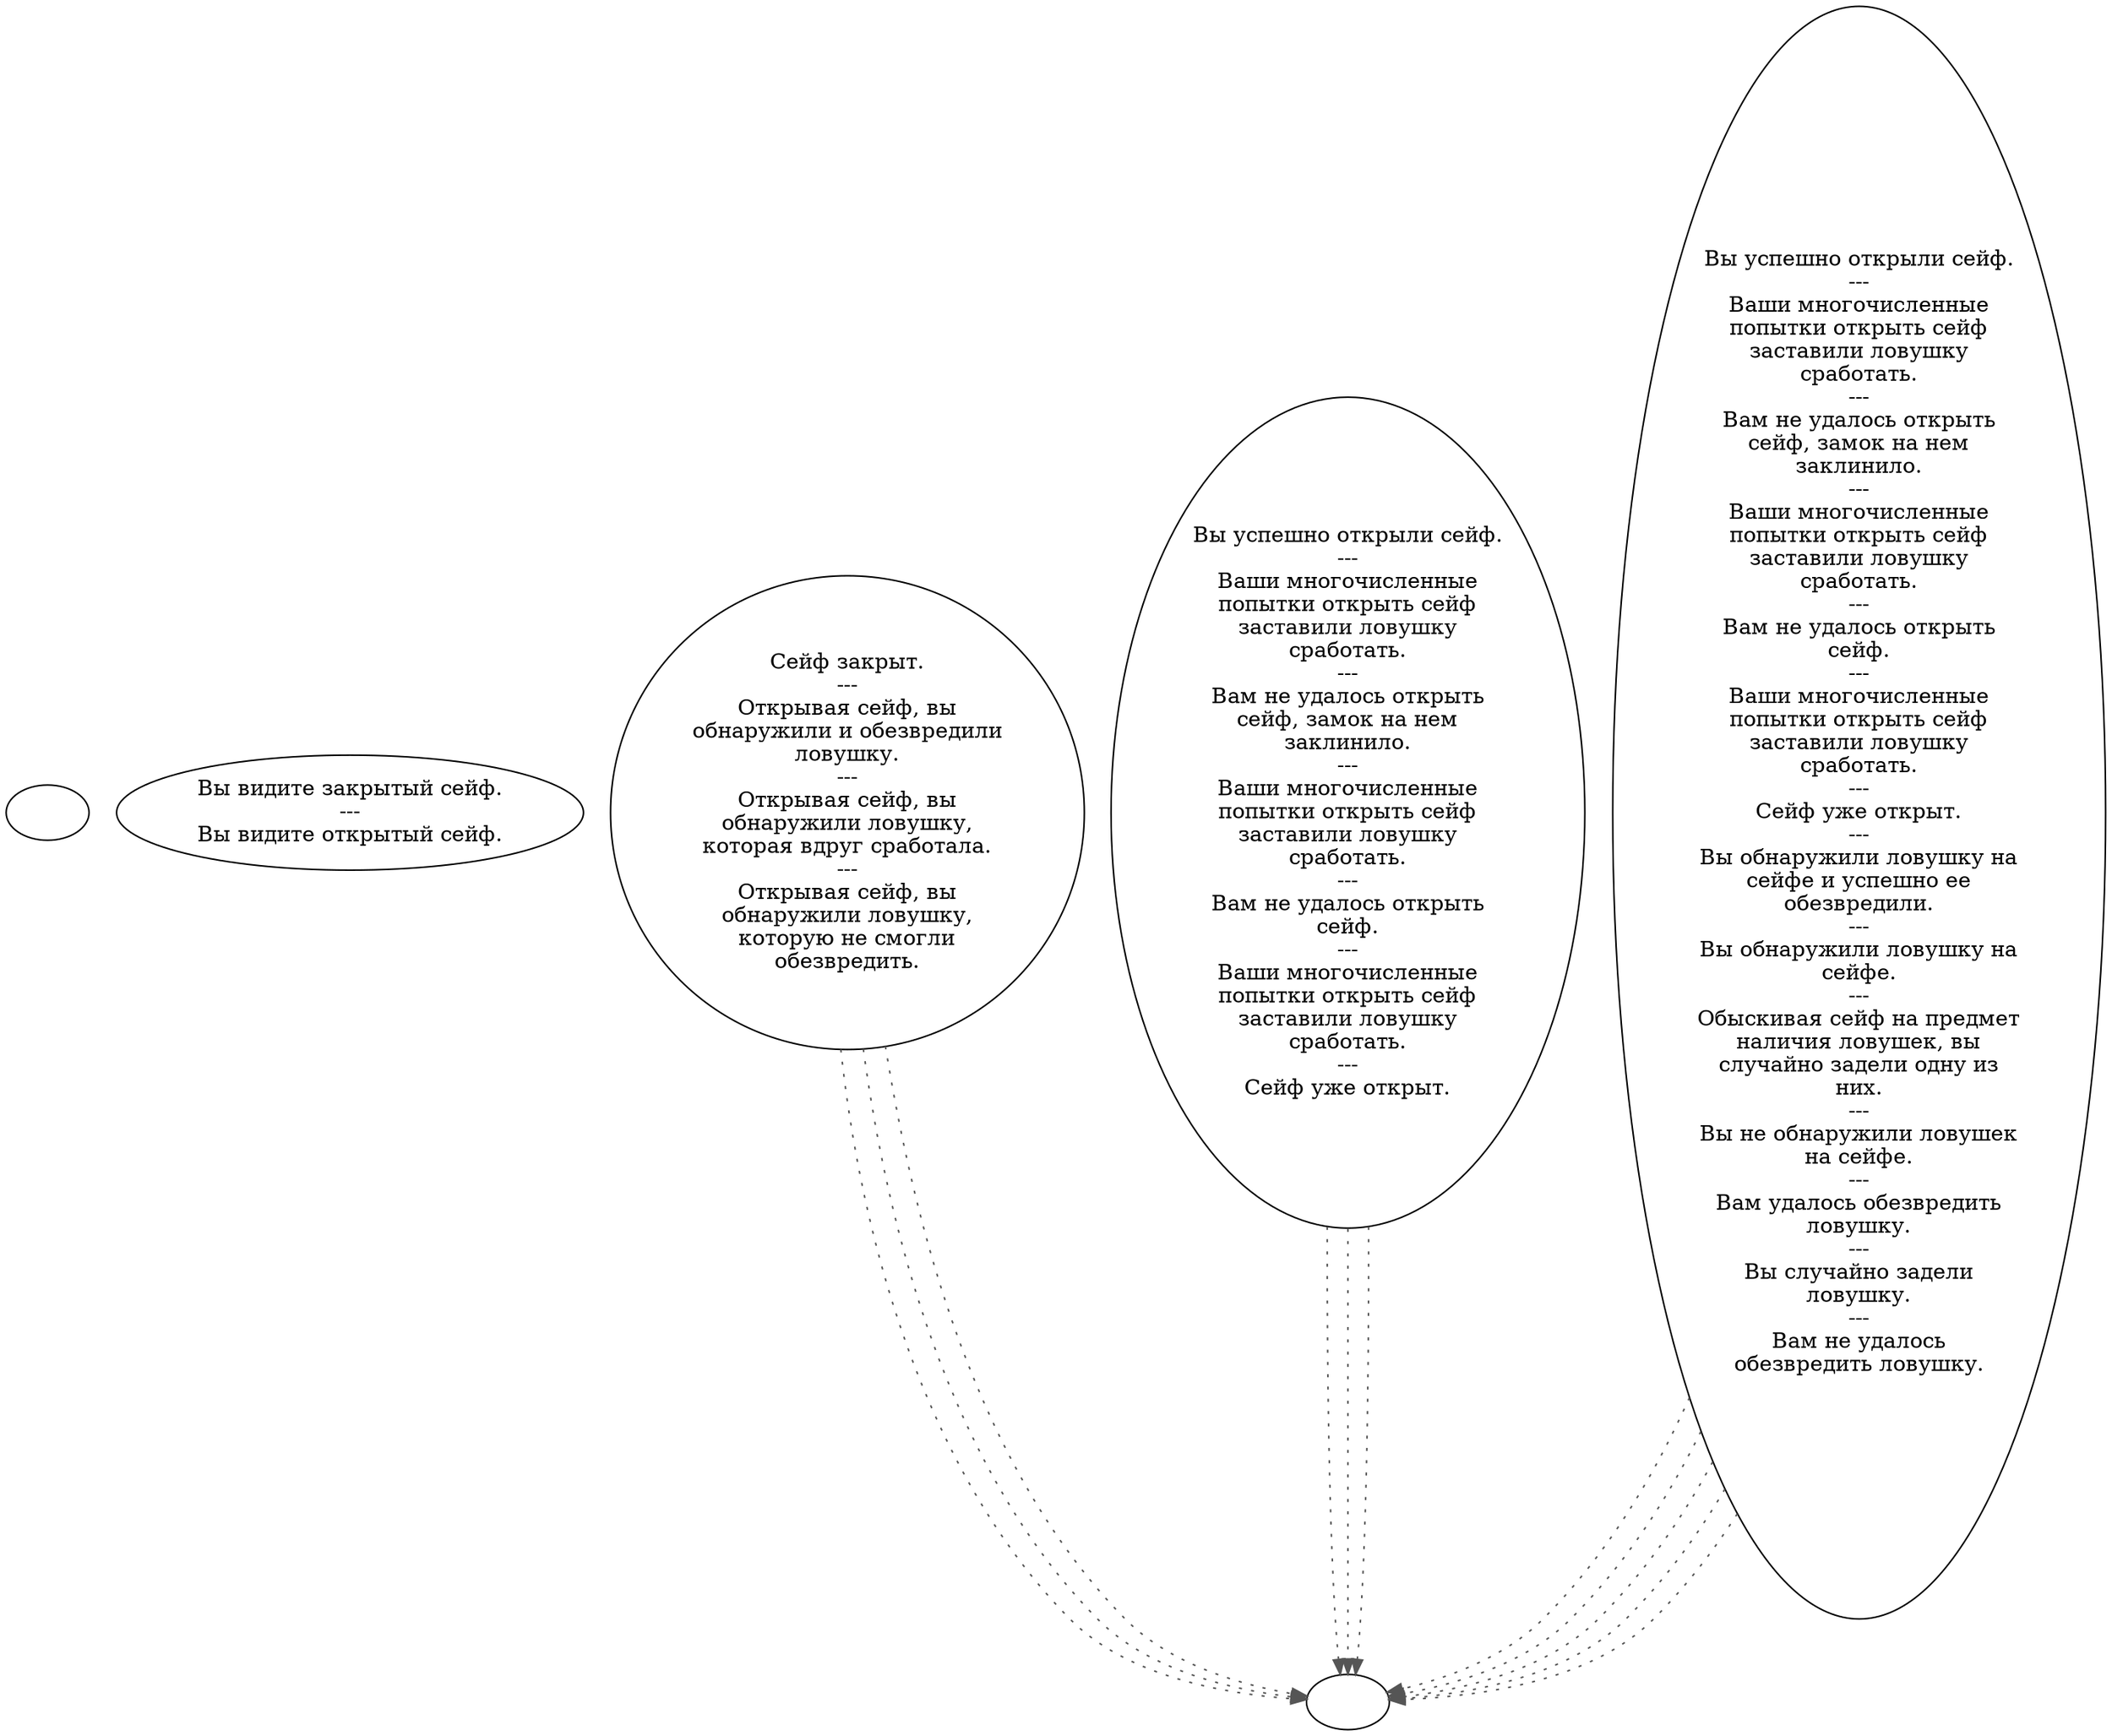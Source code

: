 digraph htwrbox {
  "start" [style=filled       fillcolor="#FFFFFF"       color="#000000"]
  "start" [label=""]
  "look_at_p_proc" [style=filled       fillcolor="#FFFFFF"       color="#000000"]
  "look_at_p_proc" [label="Вы видите закрытый сейф.\n---\nВы видите открытый сейф."]
  "use_p_proc" [style=filled       fillcolor="#FFFFFF"       color="#000000"]
  "use_p_proc" -> "set_off_trap" [style=dotted color="#555555"]
  "use_p_proc" -> "set_off_trap" [style=dotted color="#555555"]
  "use_p_proc" -> "set_off_trap" [style=dotted color="#555555"]
  "use_p_proc" [label="Сейф закрыт.\n---\nОткрывая сейф, вы\nобнаружили и обезвредили\nловушку.\n---\nОткрывая сейф, вы\nобнаружили ловушку,\nкоторая вдруг сработала.\n---\nОткрывая сейф, вы\nобнаружили ловушку,\nкоторую не смогли\nобезвредить."]
  "use_obj_on_p_proc" [style=filled       fillcolor="#FFFFFF"       color="#000000"]
  "use_obj_on_p_proc" -> "set_off_trap" [style=dotted color="#555555"]
  "use_obj_on_p_proc" -> "set_off_trap" [style=dotted color="#555555"]
  "use_obj_on_p_proc" -> "set_off_trap" [style=dotted color="#555555"]
  "use_obj_on_p_proc" [label="Вы успешно открыли сейф.\n---\nВаши многочисленные\nпопытки открыть сейф\nзаставили ловушку\nсработать.\n---\nВам не удалось открыть\nсейф, замок на нем\nзаклинило.\n---\nВаши многочисленные\nпопытки открыть сейф\nзаставили ловушку\nсработать.\n---\nВам не удалось открыть\nсейф.\n---\nВаши многочисленные\nпопытки открыть сейф\nзаставили ловушку\nсработать.\n---\nСейф уже открыт."]
  "use_skill_on_p_proc" [style=filled       fillcolor="#FFFFFF"       color="#000000"]
  "use_skill_on_p_proc" -> "set_off_trap" [style=dotted color="#555555"]
  "use_skill_on_p_proc" -> "set_off_trap" [style=dotted color="#555555"]
  "use_skill_on_p_proc" -> "set_off_trap" [style=dotted color="#555555"]
  "use_skill_on_p_proc" -> "set_off_trap" [style=dotted color="#555555"]
  "use_skill_on_p_proc" -> "set_off_trap" [style=dotted color="#555555"]
  "use_skill_on_p_proc" [label="Вы успешно открыли сейф.\n---\nВаши многочисленные\nпопытки открыть сейф\nзаставили ловушку\nсработать.\n---\nВам не удалось открыть\nсейф, замок на нем\nзаклинило.\n---\nВаши многочисленные\nпопытки открыть сейф\nзаставили ловушку\nсработать.\n---\nВам не удалось открыть\nсейф.\n---\nВаши многочисленные\nпопытки открыть сейф\nзаставили ловушку\nсработать.\n---\nСейф уже открыт.\n---\nВы обнаружили ловушку на\nсейфе и успешно ее\nобезвредили.\n---\nВы обнаружили ловушку на\nсейфе.\n---\nОбыскивая сейф на предмет\nналичия ловушек, вы\nслучайно задели одну из\nних.\n---\nВы не обнаружили ловушек\nна сейфе.\n---\nВам удалось обезвредить\nловушку.\n---\nВы случайно задели\nловушку.\n---\nВам не удалось\nобезвредить ловушку."]
  "set_off_trap" [style=filled       fillcolor="#FFFFFF"       color="#000000"]
  "set_off_trap" [label=""]
}
